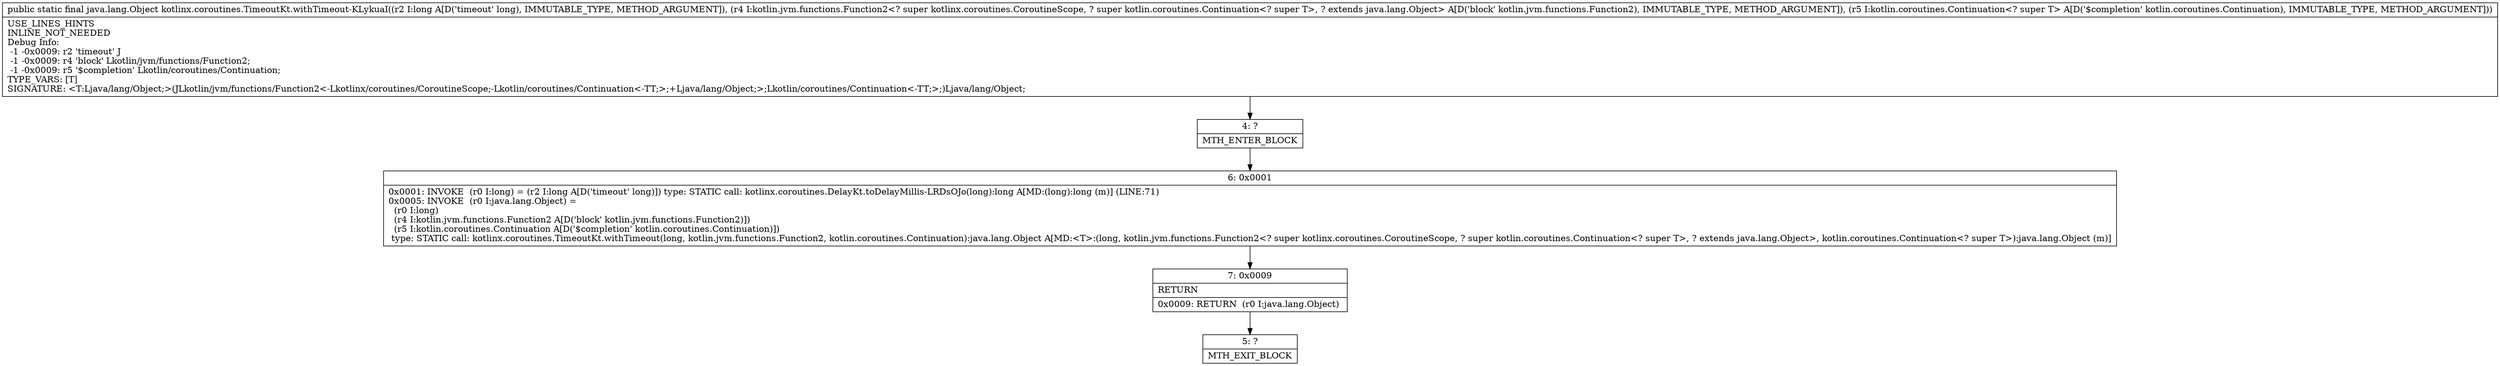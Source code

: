 digraph "CFG forkotlinx.coroutines.TimeoutKt.withTimeout\-KLykuaI(JLkotlin\/jvm\/functions\/Function2;Lkotlin\/coroutines\/Continuation;)Ljava\/lang\/Object;" {
Node_4 [shape=record,label="{4\:\ ?|MTH_ENTER_BLOCK\l}"];
Node_6 [shape=record,label="{6\:\ 0x0001|0x0001: INVOKE  (r0 I:long) = (r2 I:long A[D('timeout' long)]) type: STATIC call: kotlinx.coroutines.DelayKt.toDelayMillis\-LRDsOJo(long):long A[MD:(long):long (m)] (LINE:71)\l0x0005: INVOKE  (r0 I:java.lang.Object) = \l  (r0 I:long)\l  (r4 I:kotlin.jvm.functions.Function2 A[D('block' kotlin.jvm.functions.Function2)])\l  (r5 I:kotlin.coroutines.Continuation A[D('$completion' kotlin.coroutines.Continuation)])\l type: STATIC call: kotlinx.coroutines.TimeoutKt.withTimeout(long, kotlin.jvm.functions.Function2, kotlin.coroutines.Continuation):java.lang.Object A[MD:\<T\>:(long, kotlin.jvm.functions.Function2\<? super kotlinx.coroutines.CoroutineScope, ? super kotlin.coroutines.Continuation\<? super T\>, ? extends java.lang.Object\>, kotlin.coroutines.Continuation\<? super T\>):java.lang.Object (m)]\l}"];
Node_7 [shape=record,label="{7\:\ 0x0009|RETURN\l|0x0009: RETURN  (r0 I:java.lang.Object) \l}"];
Node_5 [shape=record,label="{5\:\ ?|MTH_EXIT_BLOCK\l}"];
MethodNode[shape=record,label="{public static final java.lang.Object kotlinx.coroutines.TimeoutKt.withTimeout\-KLykuaI((r2 I:long A[D('timeout' long), IMMUTABLE_TYPE, METHOD_ARGUMENT]), (r4 I:kotlin.jvm.functions.Function2\<? super kotlinx.coroutines.CoroutineScope, ? super kotlin.coroutines.Continuation\<? super T\>, ? extends java.lang.Object\> A[D('block' kotlin.jvm.functions.Function2), IMMUTABLE_TYPE, METHOD_ARGUMENT]), (r5 I:kotlin.coroutines.Continuation\<? super T\> A[D('$completion' kotlin.coroutines.Continuation), IMMUTABLE_TYPE, METHOD_ARGUMENT]))  | USE_LINES_HINTS\lINLINE_NOT_NEEDED\lDebug Info:\l  \-1 \-0x0009: r2 'timeout' J\l  \-1 \-0x0009: r4 'block' Lkotlin\/jvm\/functions\/Function2;\l  \-1 \-0x0009: r5 '$completion' Lkotlin\/coroutines\/Continuation;\lTYPE_VARS: [T]\lSIGNATURE: \<T:Ljava\/lang\/Object;\>(JLkotlin\/jvm\/functions\/Function2\<\-Lkotlinx\/coroutines\/CoroutineScope;\-Lkotlin\/coroutines\/Continuation\<\-TT;\>;+Ljava\/lang\/Object;\>;Lkotlin\/coroutines\/Continuation\<\-TT;\>;)Ljava\/lang\/Object;\l}"];
MethodNode -> Node_4;Node_4 -> Node_6;
Node_6 -> Node_7;
Node_7 -> Node_5;
}

